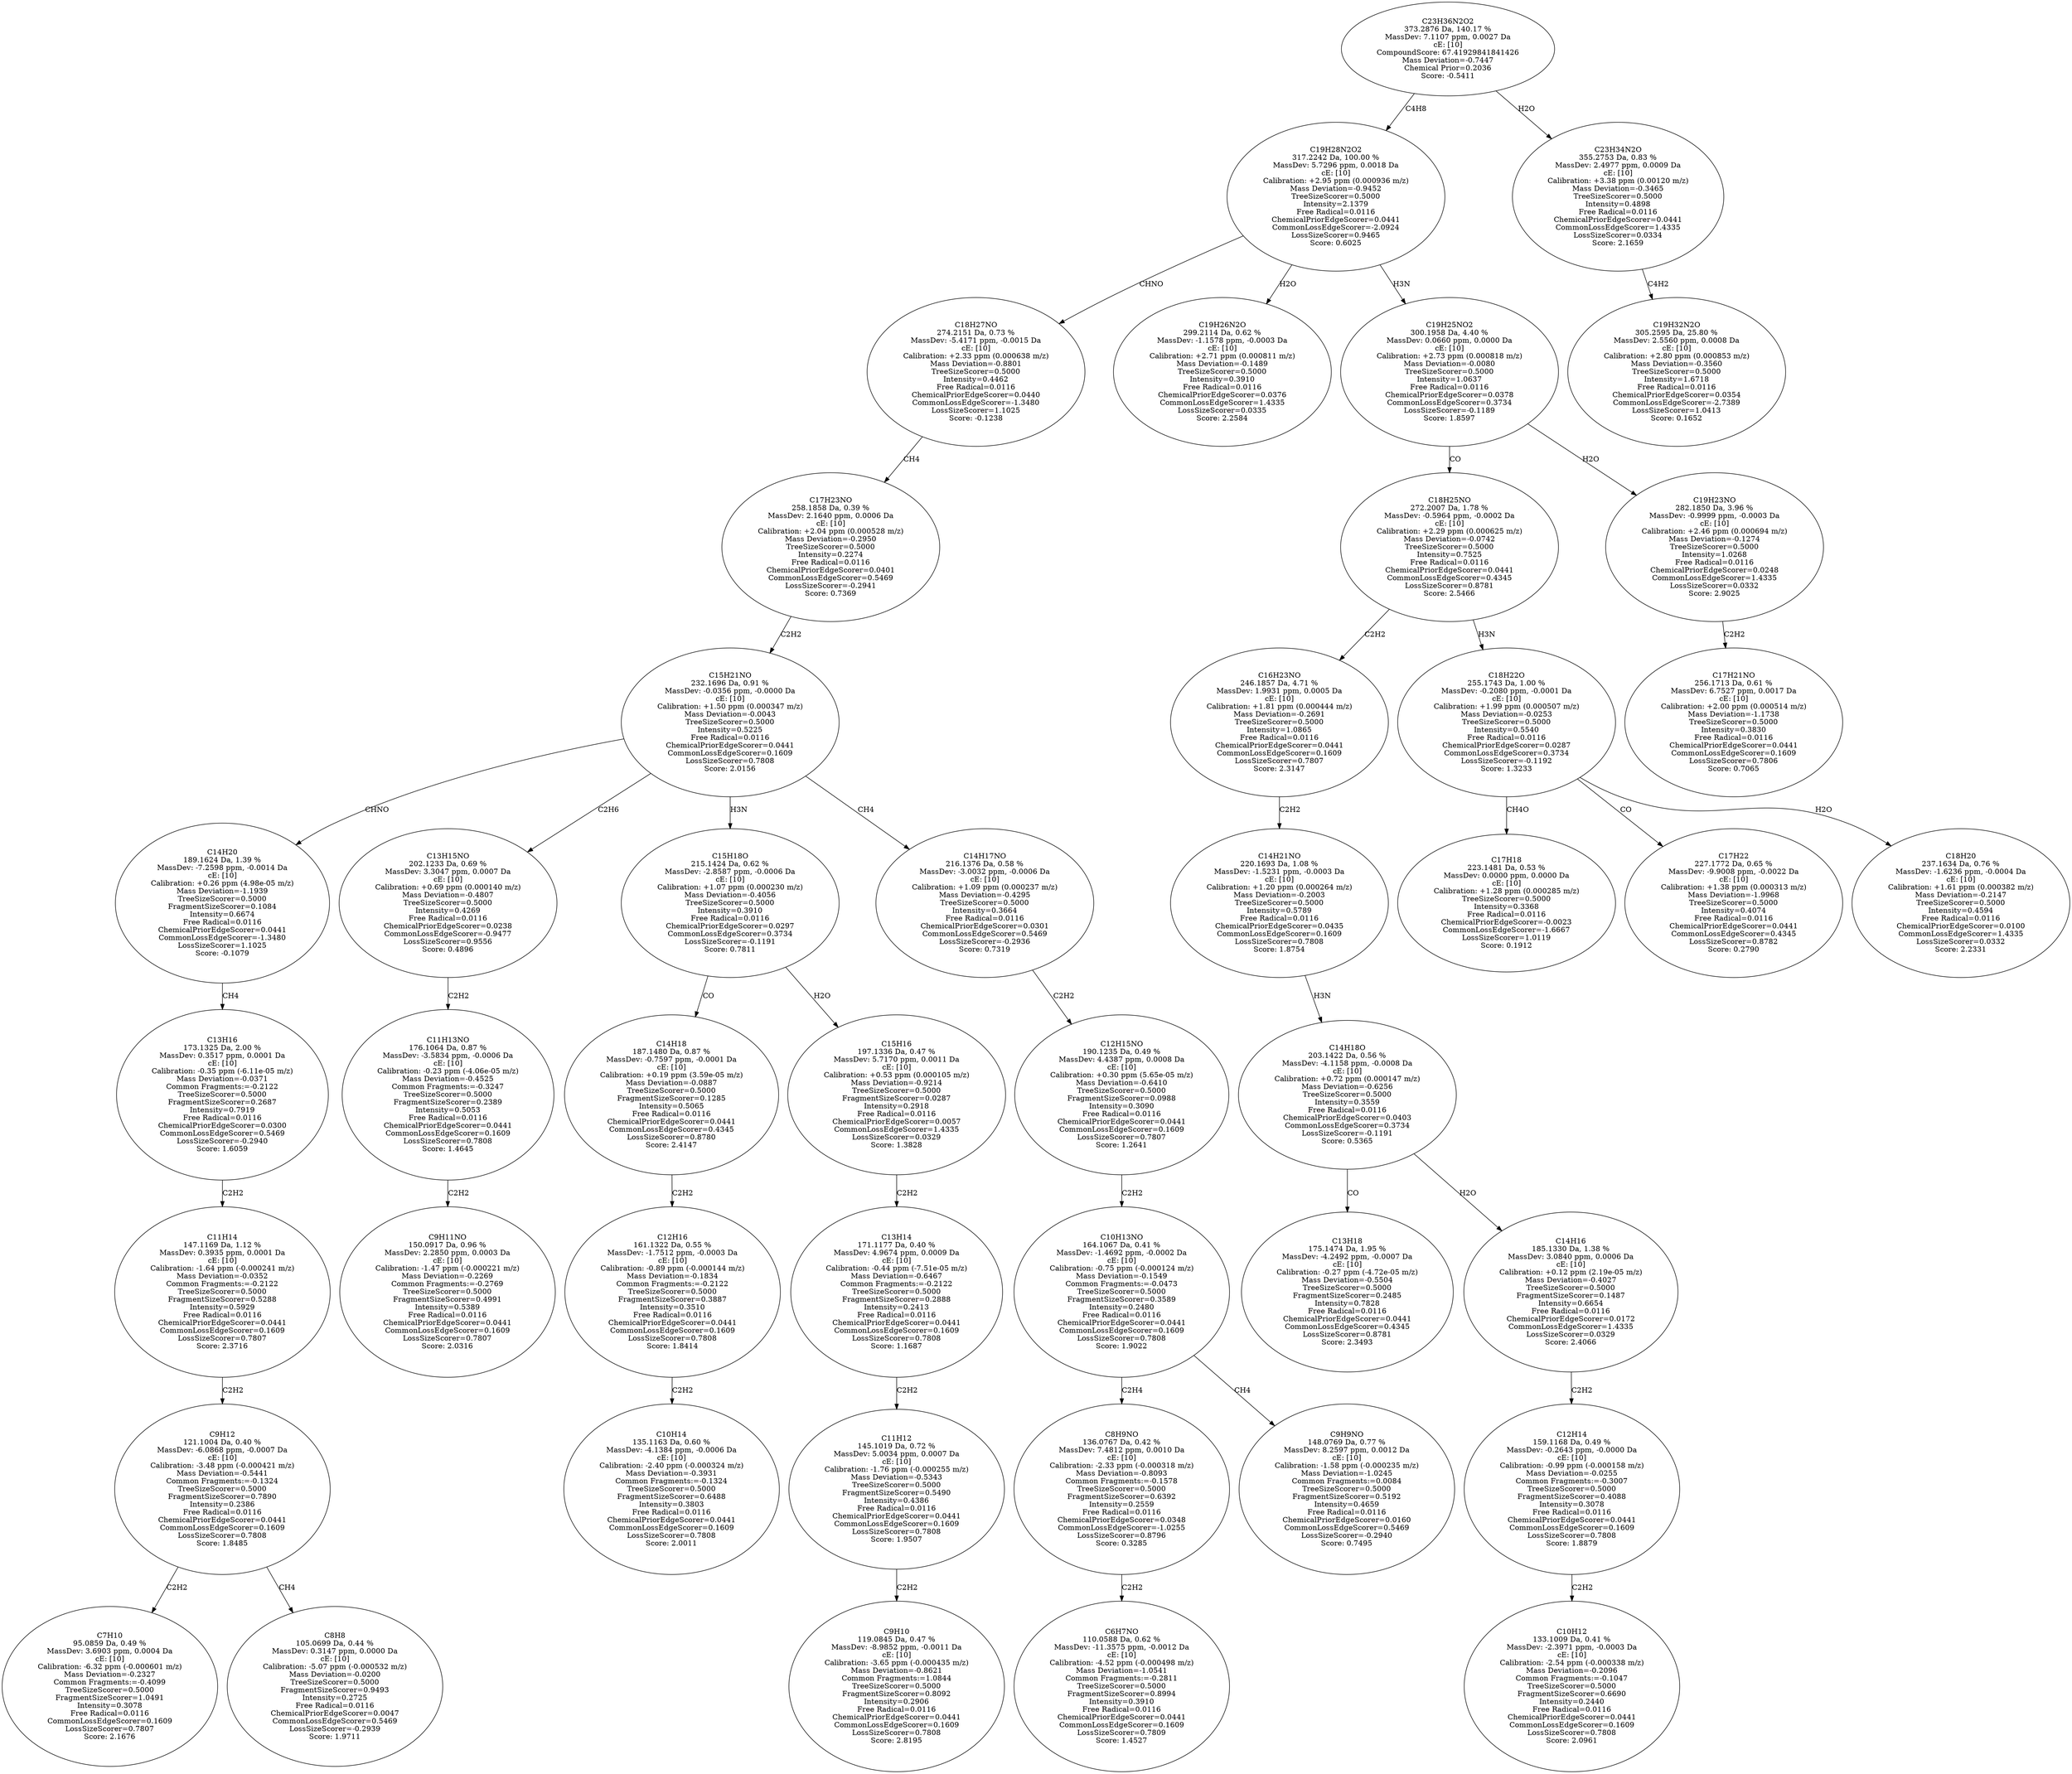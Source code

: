 strict digraph {
v1 [label="C7H10\n95.0859 Da, 0.49 %\nMassDev: 3.6903 ppm, 0.0004 Da\ncE: [10]\nCalibration: -6.32 ppm (-0.000601 m/z)\nMass Deviation=-0.2327\nCommon Fragments:=-0.4099\nTreeSizeScorer=0.5000\nFragmentSizeScorer=1.0491\nIntensity=0.3078\nFree Radical=0.0116\nCommonLossEdgeScorer=0.1609\nLossSizeScorer=0.7807\nScore: 2.1676"];
v2 [label="C8H8\n105.0699 Da, 0.44 %\nMassDev: 0.3147 ppm, 0.0000 Da\ncE: [10]\nCalibration: -5.07 ppm (-0.000532 m/z)\nMass Deviation=-0.0200\nTreeSizeScorer=0.5000\nFragmentSizeScorer=0.9493\nIntensity=0.2725\nFree Radical=0.0116\nChemicalPriorEdgeScorer=0.0047\nCommonLossEdgeScorer=0.5469\nLossSizeScorer=-0.2939\nScore: 1.9711"];
v3 [label="C9H12\n121.1004 Da, 0.40 %\nMassDev: -6.0868 ppm, -0.0007 Da\ncE: [10]\nCalibration: -3.48 ppm (-0.000421 m/z)\nMass Deviation=-0.5441\nCommon Fragments:=-0.1324\nTreeSizeScorer=0.5000\nFragmentSizeScorer=0.7890\nIntensity=0.2386\nFree Radical=0.0116\nChemicalPriorEdgeScorer=0.0441\nCommonLossEdgeScorer=0.1609\nLossSizeScorer=0.7808\nScore: 1.8485"];
v4 [label="C11H14\n147.1169 Da, 1.12 %\nMassDev: 0.3935 ppm, 0.0001 Da\ncE: [10]\nCalibration: -1.64 ppm (-0.000241 m/z)\nMass Deviation=-0.0352\nCommon Fragments:=-0.2122\nTreeSizeScorer=0.5000\nFragmentSizeScorer=0.5288\nIntensity=0.5929\nFree Radical=0.0116\nChemicalPriorEdgeScorer=0.0441\nCommonLossEdgeScorer=0.1609\nLossSizeScorer=0.7807\nScore: 2.3716"];
v5 [label="C13H16\n173.1325 Da, 2.00 %\nMassDev: 0.3517 ppm, 0.0001 Da\ncE: [10]\nCalibration: -0.35 ppm (-6.11e-05 m/z)\nMass Deviation=-0.0371\nCommon Fragments:=-0.2122\nTreeSizeScorer=0.5000\nFragmentSizeScorer=0.2687\nIntensity=0.7919\nFree Radical=0.0116\nChemicalPriorEdgeScorer=0.0300\nCommonLossEdgeScorer=0.5469\nLossSizeScorer=-0.2940\nScore: 1.6059"];
v6 [label="C14H20\n189.1624 Da, 1.39 %\nMassDev: -7.2598 ppm, -0.0014 Da\ncE: [10]\nCalibration: +0.26 ppm (4.98e-05 m/z)\nMass Deviation=-1.1939\nTreeSizeScorer=0.5000\nFragmentSizeScorer=0.1084\nIntensity=0.6674\nFree Radical=0.0116\nChemicalPriorEdgeScorer=0.0441\nCommonLossEdgeScorer=-1.3480\nLossSizeScorer=1.1025\nScore: -0.1079"];
v7 [label="C9H11NO\n150.0917 Da, 0.96 %\nMassDev: 2.2850 ppm, 0.0003 Da\ncE: [10]\nCalibration: -1.47 ppm (-0.000221 m/z)\nMass Deviation=-0.2269\nCommon Fragments:=-0.2769\nTreeSizeScorer=0.5000\nFragmentSizeScorer=0.4991\nIntensity=0.5389\nFree Radical=0.0116\nChemicalPriorEdgeScorer=0.0441\nCommonLossEdgeScorer=0.1609\nLossSizeScorer=0.7807\nScore: 2.0316"];
v8 [label="C11H13NO\n176.1064 Da, 0.87 %\nMassDev: -3.5834 ppm, -0.0006 Da\ncE: [10]\nCalibration: -0.23 ppm (-4.06e-05 m/z)\nMass Deviation=-0.4525\nCommon Fragments:=-0.3247\nTreeSizeScorer=0.5000\nFragmentSizeScorer=0.2389\nIntensity=0.5053\nFree Radical=0.0116\nChemicalPriorEdgeScorer=0.0441\nCommonLossEdgeScorer=0.1609\nLossSizeScorer=0.7808\nScore: 1.4645"];
v9 [label="C13H15NO\n202.1233 Da, 0.69 %\nMassDev: 3.3047 ppm, 0.0007 Da\ncE: [10]\nCalibration: +0.69 ppm (0.000140 m/z)\nMass Deviation=-0.4807\nTreeSizeScorer=0.5000\nIntensity=0.4269\nFree Radical=0.0116\nChemicalPriorEdgeScorer=0.0238\nCommonLossEdgeScorer=-0.9477\nLossSizeScorer=0.9556\nScore: 0.4896"];
v10 [label="C10H14\n135.1163 Da, 0.60 %\nMassDev: -4.1384 ppm, -0.0006 Da\ncE: [10]\nCalibration: -2.40 ppm (-0.000324 m/z)\nMass Deviation=-0.3931\nCommon Fragments:=-0.1324\nTreeSizeScorer=0.5000\nFragmentSizeScorer=0.6488\nIntensity=0.3803\nFree Radical=0.0116\nChemicalPriorEdgeScorer=0.0441\nCommonLossEdgeScorer=0.1609\nLossSizeScorer=0.7808\nScore: 2.0011"];
v11 [label="C12H16\n161.1322 Da, 0.55 %\nMassDev: -1.7512 ppm, -0.0003 Da\ncE: [10]\nCalibration: -0.89 ppm (-0.000144 m/z)\nMass Deviation=-0.1834\nCommon Fragments:=-0.2122\nTreeSizeScorer=0.5000\nFragmentSizeScorer=0.3887\nIntensity=0.3510\nFree Radical=0.0116\nChemicalPriorEdgeScorer=0.0441\nCommonLossEdgeScorer=0.1609\nLossSizeScorer=0.7808\nScore: 1.8414"];
v12 [label="C14H18\n187.1480 Da, 0.87 %\nMassDev: -0.7597 ppm, -0.0001 Da\ncE: [10]\nCalibration: +0.19 ppm (3.59e-05 m/z)\nMass Deviation=-0.0887\nTreeSizeScorer=0.5000\nFragmentSizeScorer=0.1285\nIntensity=0.5065\nFree Radical=0.0116\nChemicalPriorEdgeScorer=0.0441\nCommonLossEdgeScorer=0.4345\nLossSizeScorer=0.8780\nScore: 2.4147"];
v13 [label="C9H10\n119.0845 Da, 0.47 %\nMassDev: -8.9852 ppm, -0.0011 Da\ncE: [10]\nCalibration: -3.65 ppm (-0.000435 m/z)\nMass Deviation=-0.8621\nCommon Fragments:=1.0844\nTreeSizeScorer=0.5000\nFragmentSizeScorer=0.8092\nIntensity=0.2906\nFree Radical=0.0116\nChemicalPriorEdgeScorer=0.0441\nCommonLossEdgeScorer=0.1609\nLossSizeScorer=0.7808\nScore: 2.8195"];
v14 [label="C11H12\n145.1019 Da, 0.72 %\nMassDev: 5.0034 ppm, 0.0007 Da\ncE: [10]\nCalibration: -1.76 ppm (-0.000255 m/z)\nMass Deviation=-0.5343\nTreeSizeScorer=0.5000\nFragmentSizeScorer=0.5490\nIntensity=0.4386\nFree Radical=0.0116\nChemicalPriorEdgeScorer=0.0441\nCommonLossEdgeScorer=0.1609\nLossSizeScorer=0.7808\nScore: 1.9507"];
v15 [label="C13H14\n171.1177 Da, 0.40 %\nMassDev: 4.9674 ppm, 0.0009 Da\ncE: [10]\nCalibration: -0.44 ppm (-7.51e-05 m/z)\nMass Deviation=-0.6467\nCommon Fragments:=-0.2122\nTreeSizeScorer=0.5000\nFragmentSizeScorer=0.2888\nIntensity=0.2413\nFree Radical=0.0116\nChemicalPriorEdgeScorer=0.0441\nCommonLossEdgeScorer=0.1609\nLossSizeScorer=0.7808\nScore: 1.1687"];
v16 [label="C15H16\n197.1336 Da, 0.47 %\nMassDev: 5.7170 ppm, 0.0011 Da\ncE: [10]\nCalibration: +0.53 ppm (0.000105 m/z)\nMass Deviation=-0.9214\nTreeSizeScorer=0.5000\nFragmentSizeScorer=0.0287\nIntensity=0.2918\nFree Radical=0.0116\nChemicalPriorEdgeScorer=0.0057\nCommonLossEdgeScorer=1.4335\nLossSizeScorer=0.0329\nScore: 1.3828"];
v17 [label="C15H18O\n215.1424 Da, 0.62 %\nMassDev: -2.8587 ppm, -0.0006 Da\ncE: [10]\nCalibration: +1.07 ppm (0.000230 m/z)\nMass Deviation=-0.4056\nTreeSizeScorer=0.5000\nIntensity=0.3910\nFree Radical=0.0116\nChemicalPriorEdgeScorer=0.0297\nCommonLossEdgeScorer=0.3734\nLossSizeScorer=-0.1191\nScore: 0.7811"];
v18 [label="C6H7NO\n110.0588 Da, 0.62 %\nMassDev: -11.3575 ppm, -0.0012 Da\ncE: [10]\nCalibration: -4.52 ppm (-0.000498 m/z)\nMass Deviation=-1.0541\nCommon Fragments:=-0.2811\nTreeSizeScorer=0.5000\nFragmentSizeScorer=0.8994\nIntensity=0.3910\nFree Radical=0.0116\nChemicalPriorEdgeScorer=0.0441\nCommonLossEdgeScorer=0.1609\nLossSizeScorer=0.7809\nScore: 1.4527"];
v19 [label="C8H9NO\n136.0767 Da, 0.42 %\nMassDev: 7.4812 ppm, 0.0010 Da\ncE: [10]\nCalibration: -2.33 ppm (-0.000318 m/z)\nMass Deviation=-0.8093\nCommon Fragments:=-0.1578\nTreeSizeScorer=0.5000\nFragmentSizeScorer=0.6392\nIntensity=0.2559\nFree Radical=0.0116\nChemicalPriorEdgeScorer=0.0348\nCommonLossEdgeScorer=-1.0255\nLossSizeScorer=0.8796\nScore: 0.3285"];
v20 [label="C9H9NO\n148.0769 Da, 0.77 %\nMassDev: 8.2597 ppm, 0.0012 Da\ncE: [10]\nCalibration: -1.58 ppm (-0.000235 m/z)\nMass Deviation=-1.0245\nCommon Fragments:=0.0084\nTreeSizeScorer=0.5000\nFragmentSizeScorer=0.5192\nIntensity=0.4659\nFree Radical=0.0116\nChemicalPriorEdgeScorer=0.0160\nCommonLossEdgeScorer=0.5469\nLossSizeScorer=-0.2940\nScore: 0.7495"];
v21 [label="C10H13NO\n164.1067 Da, 0.41 %\nMassDev: -1.4692 ppm, -0.0002 Da\ncE: [10]\nCalibration: -0.75 ppm (-0.000124 m/z)\nMass Deviation=-0.1549\nCommon Fragments:=-0.0473\nTreeSizeScorer=0.5000\nFragmentSizeScorer=0.3589\nIntensity=0.2480\nFree Radical=0.0116\nChemicalPriorEdgeScorer=0.0441\nCommonLossEdgeScorer=0.1609\nLossSizeScorer=0.7808\nScore: 1.9022"];
v22 [label="C12H15NO\n190.1235 Da, 0.49 %\nMassDev: 4.4387 ppm, 0.0008 Da\ncE: [10]\nCalibration: +0.30 ppm (5.65e-05 m/z)\nMass Deviation=-0.6410\nTreeSizeScorer=0.5000\nFragmentSizeScorer=0.0988\nIntensity=0.3090\nFree Radical=0.0116\nChemicalPriorEdgeScorer=0.0441\nCommonLossEdgeScorer=0.1609\nLossSizeScorer=0.7807\nScore: 1.2641"];
v23 [label="C14H17NO\n216.1376 Da, 0.58 %\nMassDev: -3.0032 ppm, -0.0006 Da\ncE: [10]\nCalibration: +1.09 ppm (0.000237 m/z)\nMass Deviation=-0.4295\nTreeSizeScorer=0.5000\nIntensity=0.3664\nFree Radical=0.0116\nChemicalPriorEdgeScorer=0.0301\nCommonLossEdgeScorer=0.5469\nLossSizeScorer=-0.2936\nScore: 0.7319"];
v24 [label="C15H21NO\n232.1696 Da, 0.91 %\nMassDev: -0.0356 ppm, -0.0000 Da\ncE: [10]\nCalibration: +1.50 ppm (0.000347 m/z)\nMass Deviation=-0.0043\nTreeSizeScorer=0.5000\nIntensity=0.5225\nFree Radical=0.0116\nChemicalPriorEdgeScorer=0.0441\nCommonLossEdgeScorer=0.1609\nLossSizeScorer=0.7808\nScore: 2.0156"];
v25 [label="C17H23NO\n258.1858 Da, 0.39 %\nMassDev: 2.1640 ppm, 0.0006 Da\ncE: [10]\nCalibration: +2.04 ppm (0.000528 m/z)\nMass Deviation=-0.2950\nTreeSizeScorer=0.5000\nIntensity=0.2274\nFree Radical=0.0116\nChemicalPriorEdgeScorer=0.0401\nCommonLossEdgeScorer=0.5469\nLossSizeScorer=-0.2941\nScore: 0.7369"];
v26 [label="C18H27NO\n274.2151 Da, 0.73 %\nMassDev: -5.4171 ppm, -0.0015 Da\ncE: [10]\nCalibration: +2.33 ppm (0.000638 m/z)\nMass Deviation=-0.8801\nTreeSizeScorer=0.5000\nIntensity=0.4462\nFree Radical=0.0116\nChemicalPriorEdgeScorer=0.0440\nCommonLossEdgeScorer=-1.3480\nLossSizeScorer=1.1025\nScore: -0.1238"];
v27 [label="C19H26N2O\n299.2114 Da, 0.62 %\nMassDev: -1.1578 ppm, -0.0003 Da\ncE: [10]\nCalibration: +2.71 ppm (0.000811 m/z)\nMass Deviation=-0.1489\nTreeSizeScorer=0.5000\nIntensity=0.3910\nFree Radical=0.0116\nChemicalPriorEdgeScorer=0.0376\nCommonLossEdgeScorer=1.4335\nLossSizeScorer=0.0335\nScore: 2.2584"];
v28 [label="C13H18\n175.1474 Da, 1.95 %\nMassDev: -4.2492 ppm, -0.0007 Da\ncE: [10]\nCalibration: -0.27 ppm (-4.72e-05 m/z)\nMass Deviation=-0.5504\nTreeSizeScorer=0.5000\nFragmentSizeScorer=0.2485\nIntensity=0.7828\nFree Radical=0.0116\nChemicalPriorEdgeScorer=0.0441\nCommonLossEdgeScorer=0.4345\nLossSizeScorer=0.8781\nScore: 2.3493"];
v29 [label="C10H12\n133.1009 Da, 0.41 %\nMassDev: -2.3971 ppm, -0.0003 Da\ncE: [10]\nCalibration: -2.54 ppm (-0.000338 m/z)\nMass Deviation=-0.2096\nCommon Fragments:=-0.1047\nTreeSizeScorer=0.5000\nFragmentSizeScorer=0.6690\nIntensity=0.2440\nFree Radical=0.0116\nChemicalPriorEdgeScorer=0.0441\nCommonLossEdgeScorer=0.1609\nLossSizeScorer=0.7808\nScore: 2.0961"];
v30 [label="C12H14\n159.1168 Da, 0.49 %\nMassDev: -0.2643 ppm, -0.0000 Da\ncE: [10]\nCalibration: -0.99 ppm (-0.000158 m/z)\nMass Deviation=-0.0255\nCommon Fragments:=-0.3007\nTreeSizeScorer=0.5000\nFragmentSizeScorer=0.4088\nIntensity=0.3078\nFree Radical=0.0116\nChemicalPriorEdgeScorer=0.0441\nCommonLossEdgeScorer=0.1609\nLossSizeScorer=0.7808\nScore: 1.8879"];
v31 [label="C14H16\n185.1330 Da, 1.38 %\nMassDev: 3.0840 ppm, 0.0006 Da\ncE: [10]\nCalibration: +0.12 ppm (2.19e-05 m/z)\nMass Deviation=-0.4027\nTreeSizeScorer=0.5000\nFragmentSizeScorer=0.1487\nIntensity=0.6654\nFree Radical=0.0116\nChemicalPriorEdgeScorer=0.0172\nCommonLossEdgeScorer=1.4335\nLossSizeScorer=0.0329\nScore: 2.4066"];
v32 [label="C14H18O\n203.1422 Da, 0.56 %\nMassDev: -4.1158 ppm, -0.0008 Da\ncE: [10]\nCalibration: +0.72 ppm (0.000147 m/z)\nMass Deviation=-0.6256\nTreeSizeScorer=0.5000\nIntensity=0.3559\nFree Radical=0.0116\nChemicalPriorEdgeScorer=0.0403\nCommonLossEdgeScorer=0.3734\nLossSizeScorer=-0.1191\nScore: 0.5365"];
v33 [label="C14H21NO\n220.1693 Da, 1.08 %\nMassDev: -1.5231 ppm, -0.0003 Da\ncE: [10]\nCalibration: +1.20 ppm (0.000264 m/z)\nMass Deviation=-0.2003\nTreeSizeScorer=0.5000\nIntensity=0.5789\nFree Radical=0.0116\nChemicalPriorEdgeScorer=0.0435\nCommonLossEdgeScorer=0.1609\nLossSizeScorer=0.7808\nScore: 1.8754"];
v34 [label="C16H23NO\n246.1857 Da, 4.71 %\nMassDev: 1.9931 ppm, 0.0005 Da\ncE: [10]\nCalibration: +1.81 ppm (0.000444 m/z)\nMass Deviation=-0.2691\nTreeSizeScorer=0.5000\nIntensity=1.0865\nFree Radical=0.0116\nChemicalPriorEdgeScorer=0.0441\nCommonLossEdgeScorer=0.1609\nLossSizeScorer=0.7807\nScore: 2.3147"];
v35 [label="C17H18\n223.1481 Da, 0.53 %\nMassDev: 0.0000 ppm, 0.0000 Da\ncE: [10]\nCalibration: +1.28 ppm (0.000285 m/z)\nTreeSizeScorer=0.5000\nIntensity=0.3368\nFree Radical=0.0116\nChemicalPriorEdgeScorer=-0.0023\nCommonLossEdgeScorer=-1.6667\nLossSizeScorer=1.0119\nScore: 0.1912"];
v36 [label="C17H22\n227.1772 Da, 0.65 %\nMassDev: -9.9008 ppm, -0.0022 Da\ncE: [10]\nCalibration: +1.38 ppm (0.000313 m/z)\nMass Deviation=-1.9968\nTreeSizeScorer=0.5000\nIntensity=0.4074\nFree Radical=0.0116\nChemicalPriorEdgeScorer=0.0441\nCommonLossEdgeScorer=0.4345\nLossSizeScorer=0.8782\nScore: 0.2790"];
v37 [label="C18H20\n237.1634 Da, 0.76 %\nMassDev: -1.6236 ppm, -0.0004 Da\ncE: [10]\nCalibration: +1.61 ppm (0.000382 m/z)\nMass Deviation=-0.2147\nTreeSizeScorer=0.5000\nIntensity=0.4594\nFree Radical=0.0116\nChemicalPriorEdgeScorer=0.0100\nCommonLossEdgeScorer=1.4335\nLossSizeScorer=0.0332\nScore: 2.2331"];
v38 [label="C18H22O\n255.1743 Da, 1.00 %\nMassDev: -0.2080 ppm, -0.0001 Da\ncE: [10]\nCalibration: +1.99 ppm (0.000507 m/z)\nMass Deviation=-0.0253\nTreeSizeScorer=0.5000\nIntensity=0.5540\nFree Radical=0.0116\nChemicalPriorEdgeScorer=0.0287\nCommonLossEdgeScorer=0.3734\nLossSizeScorer=-0.1192\nScore: 1.3233"];
v39 [label="C18H25NO\n272.2007 Da, 1.78 %\nMassDev: -0.5964 ppm, -0.0002 Da\ncE: [10]\nCalibration: +2.29 ppm (0.000625 m/z)\nMass Deviation=-0.0742\nTreeSizeScorer=0.5000\nIntensity=0.7525\nFree Radical=0.0116\nChemicalPriorEdgeScorer=0.0441\nCommonLossEdgeScorer=0.4345\nLossSizeScorer=0.8781\nScore: 2.5466"];
v40 [label="C17H21NO\n256.1713 Da, 0.61 %\nMassDev: 6.7527 ppm, 0.0017 Da\ncE: [10]\nCalibration: +2.00 ppm (0.000514 m/z)\nMass Deviation=-1.1738\nTreeSizeScorer=0.5000\nIntensity=0.3830\nFree Radical=0.0116\nChemicalPriorEdgeScorer=0.0441\nCommonLossEdgeScorer=0.1609\nLossSizeScorer=0.7806\nScore: 0.7065"];
v41 [label="C19H23NO\n282.1850 Da, 3.96 %\nMassDev: -0.9999 ppm, -0.0003 Da\ncE: [10]\nCalibration: +2.46 ppm (0.000694 m/z)\nMass Deviation=-0.1274\nTreeSizeScorer=0.5000\nIntensity=1.0268\nFree Radical=0.0116\nChemicalPriorEdgeScorer=0.0248\nCommonLossEdgeScorer=1.4335\nLossSizeScorer=0.0332\nScore: 2.9025"];
v42 [label="C19H25NO2\n300.1958 Da, 4.40 %\nMassDev: 0.0660 ppm, 0.0000 Da\ncE: [10]\nCalibration: +2.73 ppm (0.000818 m/z)\nMass Deviation=-0.0080\nTreeSizeScorer=0.5000\nIntensity=1.0637\nFree Radical=0.0116\nChemicalPriorEdgeScorer=0.0378\nCommonLossEdgeScorer=0.3734\nLossSizeScorer=-0.1189\nScore: 1.8597"];
v43 [label="C19H28N2O2\n317.2242 Da, 100.00 %\nMassDev: 5.7296 ppm, 0.0018 Da\ncE: [10]\nCalibration: +2.95 ppm (0.000936 m/z)\nMass Deviation=-0.9452\nTreeSizeScorer=0.5000\nIntensity=2.1379\nFree Radical=0.0116\nChemicalPriorEdgeScorer=0.0441\nCommonLossEdgeScorer=-2.0924\nLossSizeScorer=0.9465\nScore: 0.6025"];
v44 [label="C19H32N2O\n305.2595 Da, 25.80 %\nMassDev: 2.5560 ppm, 0.0008 Da\ncE: [10]\nCalibration: +2.80 ppm (0.000853 m/z)\nMass Deviation=-0.3560\nTreeSizeScorer=0.5000\nIntensity=1.6718\nFree Radical=0.0116\nChemicalPriorEdgeScorer=0.0354\nCommonLossEdgeScorer=-2.7389\nLossSizeScorer=1.0413\nScore: 0.1652"];
v45 [label="C23H34N2O\n355.2753 Da, 0.83 %\nMassDev: 2.4977 ppm, 0.0009 Da\ncE: [10]\nCalibration: +3.38 ppm (0.00120 m/z)\nMass Deviation=-0.3465\nTreeSizeScorer=0.5000\nIntensity=0.4898\nFree Radical=0.0116\nChemicalPriorEdgeScorer=0.0441\nCommonLossEdgeScorer=1.4335\nLossSizeScorer=0.0334\nScore: 2.1659"];
v46 [label="C23H36N2O2\n373.2876 Da, 140.17 %\nMassDev: 7.1107 ppm, 0.0027 Da\ncE: [10]\nCompoundScore: 67.41929841841426\nMass Deviation=-0.7447\nChemical Prior=0.2036\nScore: -0.5411"];
v3 -> v1 [label="C2H2"];
v3 -> v2 [label="CH4"];
v4 -> v3 [label="C2H2"];
v5 -> v4 [label="C2H2"];
v6 -> v5 [label="CH4"];
v24 -> v6 [label="CHNO"];
v8 -> v7 [label="C2H2"];
v9 -> v8 [label="C2H2"];
v24 -> v9 [label="C2H6"];
v11 -> v10 [label="C2H2"];
v12 -> v11 [label="C2H2"];
v17 -> v12 [label="CO"];
v14 -> v13 [label="C2H2"];
v15 -> v14 [label="C2H2"];
v16 -> v15 [label="C2H2"];
v17 -> v16 [label="H2O"];
v24 -> v17 [label="H3N"];
v19 -> v18 [label="C2H2"];
v21 -> v19 [label="C2H4"];
v21 -> v20 [label="CH4"];
v22 -> v21 [label="C2H2"];
v23 -> v22 [label="C2H2"];
v24 -> v23 [label="CH4"];
v25 -> v24 [label="C2H2"];
v26 -> v25 [label="CH4"];
v43 -> v26 [label="CHNO"];
v43 -> v27 [label="H2O"];
v32 -> v28 [label="CO"];
v30 -> v29 [label="C2H2"];
v31 -> v30 [label="C2H2"];
v32 -> v31 [label="H2O"];
v33 -> v32 [label="H3N"];
v34 -> v33 [label="C2H2"];
v39 -> v34 [label="C2H2"];
v38 -> v35 [label="CH4O"];
v38 -> v36 [label="CO"];
v38 -> v37 [label="H2O"];
v39 -> v38 [label="H3N"];
v42 -> v39 [label="CO"];
v41 -> v40 [label="C2H2"];
v42 -> v41 [label="H2O"];
v43 -> v42 [label="H3N"];
v46 -> v43 [label="C4H8"];
v45 -> v44 [label="C4H2"];
v46 -> v45 [label="H2O"];
}